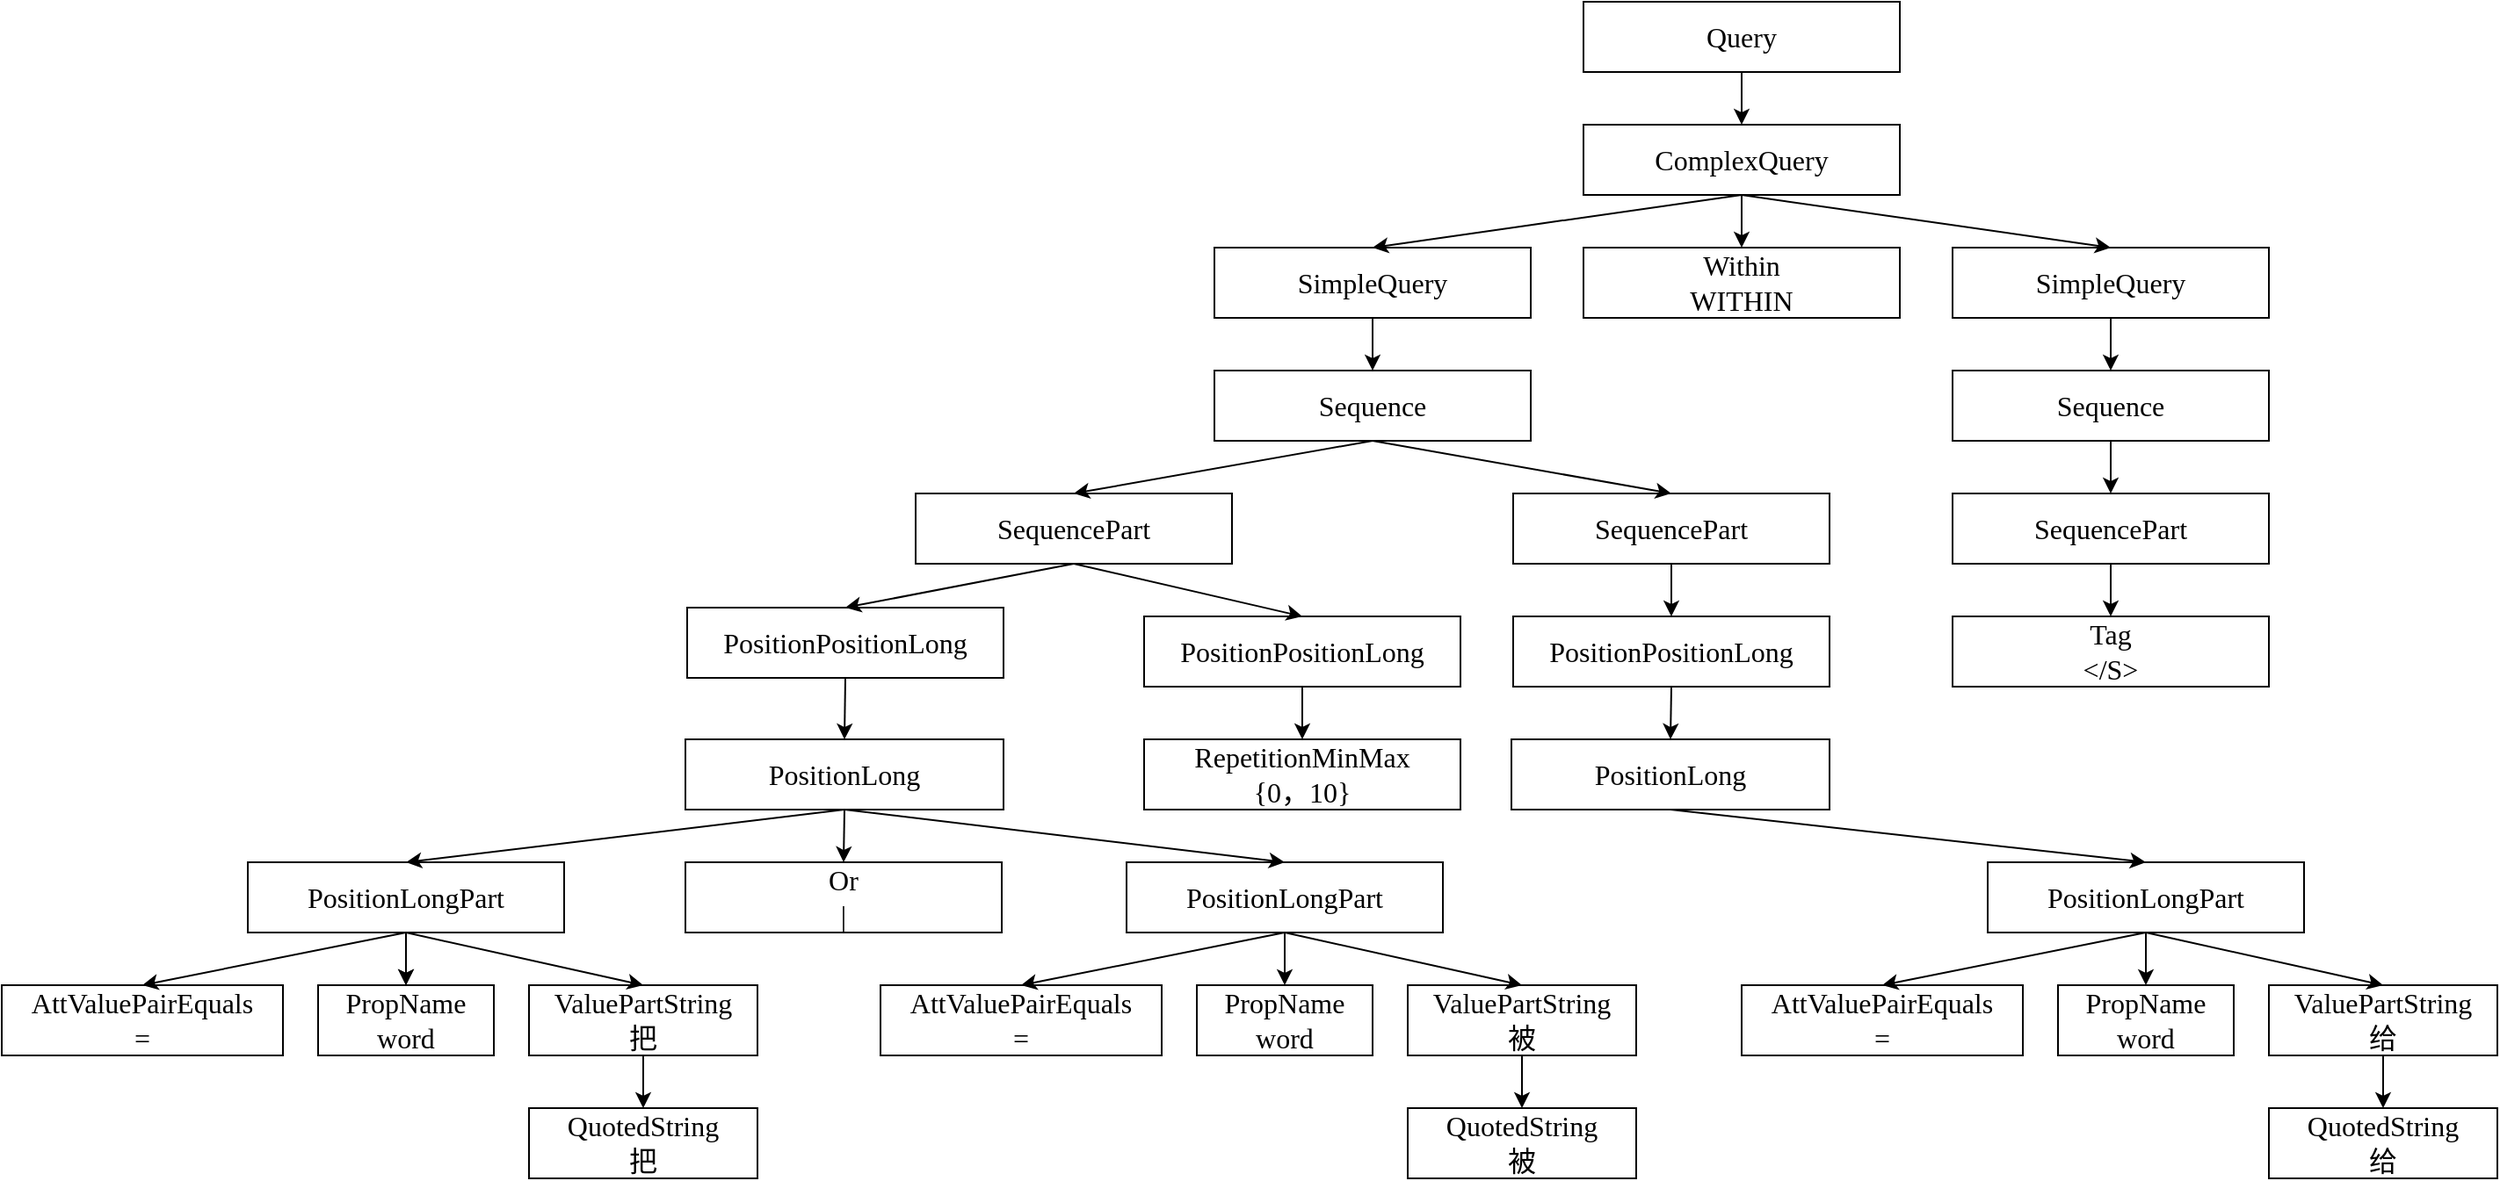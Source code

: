 <mxfile version="22.1.11" type="device">
  <diagram name="Page-1" id="10a91c8b-09ff-31b1-d368-03940ed4cc9e">
    <mxGraphModel dx="3149" dy="1196" grid="1" gridSize="10" guides="1" tooltips="1" connect="1" arrows="1" fold="1" page="1" pageScale="1" pageWidth="1100" pageHeight="850" background="none" math="0" shadow="0">
      <root>
        <mxCell id="0" />
        <mxCell id="1" parent="0" />
        <mxCell id="62893188c0fa7362-1" value="Query" style="whiteSpace=wrap;html=1;rounded=0;shadow=0;labelBackgroundColor=none;strokeWidth=1;fontFamily=Verdana;fontSize=16;align=center;strokeColor=default;" parent="1" vertex="1">
          <mxGeometry x="740" y="60" width="180" height="40" as="geometry" />
        </mxCell>
        <mxCell id="62893188c0fa7362-2" value="ComplexQuery" style="whiteSpace=wrap;html=1;rounded=0;shadow=0;labelBackgroundColor=none;strokeWidth=1;fontFamily=Verdana;fontSize=16;align=center;strokeColor=default;" parent="1" vertex="1">
          <mxGeometry x="740" y="130" width="180" height="40" as="geometry" />
        </mxCell>
        <mxCell id="62893188c0fa7362-8" value="SimpleQuery" style="whiteSpace=wrap;html=1;rounded=0;shadow=0;labelBackgroundColor=none;strokeWidth=1;fontFamily=Verdana;fontSize=16;align=center;strokeColor=default;" parent="1" vertex="1">
          <mxGeometry x="530" y="200" width="180" height="40" as="geometry" />
        </mxCell>
        <mxCell id="62893188c0fa7362-9" value="Within&lt;br style=&quot;font-size: 16px;&quot;&gt;WITHIN" style="whiteSpace=wrap;html=1;rounded=0;shadow=0;labelBackgroundColor=none;strokeWidth=1;fontFamily=Verdana;fontSize=16;align=center;strokeColor=default;" parent="1" vertex="1">
          <mxGeometry x="740" y="200" width="180" height="40" as="geometry" />
        </mxCell>
        <mxCell id="SibxhflnwdYZrCTUnabU-4" value="SimpleQuery" style="whiteSpace=wrap;html=1;rounded=0;shadow=0;labelBackgroundColor=none;strokeWidth=1;fontFamily=Verdana;fontSize=16;align=center;strokeColor=default;" parent="1" vertex="1">
          <mxGeometry x="950" y="200" width="180" height="40" as="geometry" />
        </mxCell>
        <mxCell id="SibxhflnwdYZrCTUnabU-5" value="Sequence" style="whiteSpace=wrap;html=1;rounded=0;shadow=0;labelBackgroundColor=none;strokeWidth=1;fontFamily=Verdana;fontSize=16;align=center;strokeColor=default;" parent="1" vertex="1">
          <mxGeometry x="530" y="270" width="180" height="40" as="geometry" />
        </mxCell>
        <mxCell id="SibxhflnwdYZrCTUnabU-7" value="SequencePart" style="whiteSpace=wrap;html=1;rounded=0;shadow=0;labelBackgroundColor=none;strokeWidth=1;fontFamily=Verdana;fontSize=16;align=center;strokeColor=default;" parent="1" vertex="1">
          <mxGeometry x="360" y="340" width="180" height="40" as="geometry" />
        </mxCell>
        <mxCell id="SibxhflnwdYZrCTUnabU-8" value="SequencePart" style="whiteSpace=wrap;html=1;rounded=0;shadow=0;labelBackgroundColor=none;strokeWidth=1;fontFamily=Verdana;fontSize=16;align=center;strokeColor=default;" parent="1" vertex="1">
          <mxGeometry x="700" y="340" width="180" height="40" as="geometry" />
        </mxCell>
        <mxCell id="SibxhflnwdYZrCTUnabU-10" value="PositionPositionLong" style="whiteSpace=wrap;html=1;rounded=0;shadow=0;labelBackgroundColor=none;strokeWidth=1;fontFamily=Verdana;fontSize=16;align=center;strokeColor=default;" parent="1" vertex="1">
          <mxGeometry x="230" y="405" width="180" height="40" as="geometry" />
        </mxCell>
        <mxCell id="SibxhflnwdYZrCTUnabU-11" value="PositionLong" style="whiteSpace=wrap;html=1;rounded=0;shadow=0;labelBackgroundColor=none;strokeWidth=1;fontFamily=Verdana;fontSize=16;align=center;strokeColor=default;" parent="1" vertex="1">
          <mxGeometry x="229" y="480" width="181" height="40" as="geometry" />
        </mxCell>
        <mxCell id="SibxhflnwdYZrCTUnabU-12" value="PositionLongPart" style="whiteSpace=wrap;html=1;rounded=0;shadow=0;labelBackgroundColor=none;strokeWidth=1;fontFamily=Verdana;fontSize=16;align=center;strokeColor=default;" parent="1" vertex="1">
          <mxGeometry x="-20" y="550" width="180" height="40" as="geometry" />
        </mxCell>
        <mxCell id="SibxhflnwdYZrCTUnabU-13" value="AttValuePairEquals&lt;br style=&quot;font-size: 16px;&quot;&gt;=" style="whiteSpace=wrap;html=1;rounded=0;shadow=0;labelBackgroundColor=none;strokeWidth=1;fontFamily=Verdana;fontSize=16;align=center;strokeColor=default;" parent="1" vertex="1">
          <mxGeometry x="-160" y="620" width="160" height="40" as="geometry" />
        </mxCell>
        <mxCell id="SibxhflnwdYZrCTUnabU-17" value="QuotedString&lt;br style=&quot;font-size: 16px;&quot;&gt;把" style="whiteSpace=wrap;html=1;rounded=0;shadow=0;labelBackgroundColor=none;strokeWidth=1;fontFamily=Verdana;fontSize=16;align=center;strokeColor=default;" parent="1" vertex="1">
          <mxGeometry x="140" y="690" width="130" height="40" as="geometry" />
        </mxCell>
        <mxCell id="SibxhflnwdYZrCTUnabU-18" value="ValuePartString&lt;br style=&quot;font-size: 16px;&quot;&gt;把" style="whiteSpace=wrap;html=1;rounded=0;shadow=0;labelBackgroundColor=none;strokeWidth=1;fontFamily=Verdana;fontSize=16;align=center;strokeColor=default;" parent="1" vertex="1">
          <mxGeometry x="140" y="620" width="130" height="40" as="geometry" />
        </mxCell>
        <mxCell id="SibxhflnwdYZrCTUnabU-19" value="Or&lt;br style=&quot;font-size: 16px;&quot;&gt;|" style="whiteSpace=wrap;html=1;rounded=0;shadow=0;labelBackgroundColor=none;strokeWidth=1;fontFamily=Verdana;fontSize=16;align=center;strokeColor=default;" parent="1" vertex="1">
          <mxGeometry x="229" y="550" width="180" height="40" as="geometry" />
        </mxCell>
        <mxCell id="SibxhflnwdYZrCTUnabU-25" value="Tag&lt;br style=&quot;font-size: 16px;&quot;&gt;&amp;lt;/S&amp;gt;" style="whiteSpace=wrap;html=1;rounded=0;shadow=0;labelBackgroundColor=none;strokeWidth=1;fontFamily=Verdana;fontSize=16;align=center;strokeColor=default;" parent="1" vertex="1">
          <mxGeometry x="950" y="410" width="180" height="40" as="geometry" />
        </mxCell>
        <mxCell id="SibxhflnwdYZrCTUnabU-26" value="PositionLong" style="whiteSpace=wrap;html=1;rounded=0;shadow=0;labelBackgroundColor=none;strokeWidth=1;fontFamily=Verdana;fontSize=16;align=center;strokeColor=default;" parent="1" vertex="1">
          <mxGeometry x="699" y="480" width="181" height="40" as="geometry" />
        </mxCell>
        <mxCell id="SibxhflnwdYZrCTUnabU-32" value="Sequence" style="whiteSpace=wrap;html=1;rounded=0;shadow=0;labelBackgroundColor=none;strokeWidth=1;fontFamily=Verdana;fontSize=16;align=center;strokeColor=default;" parent="1" vertex="1">
          <mxGeometry x="950" y="270" width="180" height="40" as="geometry" />
        </mxCell>
        <mxCell id="SibxhflnwdYZrCTUnabU-33" value="SequencePart" style="whiteSpace=wrap;html=1;rounded=0;shadow=0;labelBackgroundColor=none;strokeWidth=1;fontFamily=Verdana;fontSize=16;align=center;strokeColor=default;" parent="1" vertex="1">
          <mxGeometry x="950" y="340" width="180" height="40" as="geometry" />
        </mxCell>
        <mxCell id="SibxhflnwdYZrCTUnabU-34" value="PositionPositionLong" style="whiteSpace=wrap;html=1;rounded=0;shadow=0;labelBackgroundColor=none;strokeWidth=1;fontFamily=Verdana;fontSize=16;align=center;strokeColor=default;" parent="1" vertex="1">
          <mxGeometry x="700" y="410" width="180" height="40" as="geometry" />
        </mxCell>
        <mxCell id="SibxhflnwdYZrCTUnabU-36" value="" style="endArrow=classic;html=1;rounded=0;exitX=0.5;exitY=1;exitDx=0;exitDy=0;entryX=0.5;entryY=0;entryDx=0;entryDy=0;fontSize=16;strokeColor=default;" parent="1" source="62893188c0fa7362-1" target="62893188c0fa7362-2" edge="1">
          <mxGeometry width="50" height="50" relative="1" as="geometry">
            <mxPoint x="480" y="200" as="sourcePoint" />
            <mxPoint x="530" y="150" as="targetPoint" />
          </mxGeometry>
        </mxCell>
        <mxCell id="SibxhflnwdYZrCTUnabU-37" value="" style="endArrow=classic;html=1;rounded=0;exitX=0.5;exitY=1;exitDx=0;exitDy=0;entryX=0.5;entryY=0;entryDx=0;entryDy=0;fontSize=16;strokeColor=default;" parent="1" source="62893188c0fa7362-2" target="SibxhflnwdYZrCTUnabU-4" edge="1">
          <mxGeometry width="50" height="50" relative="1" as="geometry">
            <mxPoint x="810" y="110" as="sourcePoint" />
            <mxPoint x="1000" y="230" as="targetPoint" />
          </mxGeometry>
        </mxCell>
        <mxCell id="SibxhflnwdYZrCTUnabU-38" value="" style="endArrow=classic;html=1;rounded=0;entryX=0.5;entryY=0;entryDx=0;entryDy=0;exitX=0.5;exitY=1;exitDx=0;exitDy=0;fontSize=16;strokeColor=default;" parent="1" source="62893188c0fa7362-2" target="62893188c0fa7362-9" edge="1">
          <mxGeometry width="50" height="50" relative="1" as="geometry">
            <mxPoint x="1060" y="130" as="sourcePoint" />
            <mxPoint x="1025" y="240" as="targetPoint" />
          </mxGeometry>
        </mxCell>
        <mxCell id="SibxhflnwdYZrCTUnabU-39" value="" style="endArrow=classic;html=1;rounded=0;exitX=0.5;exitY=1;exitDx=0;exitDy=0;entryX=0.5;entryY=0;entryDx=0;entryDy=0;fontSize=16;strokeColor=default;" parent="1" source="62893188c0fa7362-2" target="62893188c0fa7362-8" edge="1">
          <mxGeometry width="50" height="50" relative="1" as="geometry">
            <mxPoint x="810" y="190" as="sourcePoint" />
            <mxPoint x="1025" y="240" as="targetPoint" />
          </mxGeometry>
        </mxCell>
        <mxCell id="SibxhflnwdYZrCTUnabU-40" value="" style="endArrow=classic;html=1;rounded=0;exitX=0.5;exitY=1;exitDx=0;exitDy=0;entryX=0.5;entryY=0;entryDx=0;entryDy=0;fontSize=16;strokeColor=default;" parent="1" source="62893188c0fa7362-8" target="SibxhflnwdYZrCTUnabU-5" edge="1">
          <mxGeometry width="50" height="50" relative="1" as="geometry">
            <mxPoint x="810" y="190" as="sourcePoint" />
            <mxPoint x="595" y="240" as="targetPoint" />
          </mxGeometry>
        </mxCell>
        <mxCell id="SibxhflnwdYZrCTUnabU-41" value="PositionPositionLong" style="whiteSpace=wrap;html=1;rounded=0;shadow=0;labelBackgroundColor=none;strokeWidth=1;fontFamily=Verdana;fontSize=16;align=center;strokeColor=default;" parent="1" vertex="1">
          <mxGeometry x="490" y="410" width="180" height="40" as="geometry" />
        </mxCell>
        <mxCell id="SibxhflnwdYZrCTUnabU-42" value="" style="endArrow=classic;html=1;rounded=0;exitX=0.5;exitY=1;exitDx=0;exitDy=0;entryX=0.5;entryY=0;entryDx=0;entryDy=0;fontSize=16;strokeColor=default;" parent="1" source="SibxhflnwdYZrCTUnabU-4" target="SibxhflnwdYZrCTUnabU-32" edge="1">
          <mxGeometry width="50" height="50" relative="1" as="geometry">
            <mxPoint x="810" y="190" as="sourcePoint" />
            <mxPoint x="595" y="240" as="targetPoint" />
          </mxGeometry>
        </mxCell>
        <mxCell id="SibxhflnwdYZrCTUnabU-47" value="" style="endArrow=classic;html=1;rounded=0;exitX=0.5;exitY=1;exitDx=0;exitDy=0;entryX=0.5;entryY=0;entryDx=0;entryDy=0;fontSize=16;strokeColor=default;" parent="1" source="SibxhflnwdYZrCTUnabU-5" target="SibxhflnwdYZrCTUnabU-7" edge="1">
          <mxGeometry width="50" height="50" relative="1" as="geometry">
            <mxPoint x="810" y="190" as="sourcePoint" />
            <mxPoint x="595" y="240" as="targetPoint" />
          </mxGeometry>
        </mxCell>
        <mxCell id="SibxhflnwdYZrCTUnabU-48" value="" style="endArrow=classic;html=1;rounded=0;exitX=0.5;exitY=1;exitDx=0;exitDy=0;entryX=0.5;entryY=0;entryDx=0;entryDy=0;fontSize=16;strokeColor=default;" parent="1" source="SibxhflnwdYZrCTUnabU-7" target="SibxhflnwdYZrCTUnabU-10" edge="1">
          <mxGeometry width="50" height="50" relative="1" as="geometry">
            <mxPoint x="595" y="350" as="sourcePoint" />
            <mxPoint x="445" y="400" as="targetPoint" />
          </mxGeometry>
        </mxCell>
        <mxCell id="SibxhflnwdYZrCTUnabU-49" value="" style="endArrow=classic;html=1;rounded=0;exitX=0.5;exitY=1;exitDx=0;exitDy=0;entryX=0.5;entryY=0;entryDx=0;entryDy=0;fontSize=16;strokeColor=default;" parent="1" source="SibxhflnwdYZrCTUnabU-7" target="SibxhflnwdYZrCTUnabU-41" edge="1">
          <mxGeometry width="50" height="50" relative="1" as="geometry">
            <mxPoint x="445" y="440" as="sourcePoint" />
            <mxPoint x="311" y="470" as="targetPoint" />
          </mxGeometry>
        </mxCell>
        <mxCell id="SibxhflnwdYZrCTUnabU-50" value="" style="endArrow=classic;html=1;rounded=0;exitX=0.5;exitY=1;exitDx=0;exitDy=0;entryX=0.5;entryY=0;entryDx=0;entryDy=0;fontSize=16;strokeColor=default;" parent="1" source="SibxhflnwdYZrCTUnabU-5" target="SibxhflnwdYZrCTUnabU-8" edge="1">
          <mxGeometry width="50" height="50" relative="1" as="geometry">
            <mxPoint x="595" y="350" as="sourcePoint" />
            <mxPoint x="445" y="400" as="targetPoint" />
          </mxGeometry>
        </mxCell>
        <mxCell id="SibxhflnwdYZrCTUnabU-53" value="" style="endArrow=classic;html=1;rounded=0;exitX=0.5;exitY=1;exitDx=0;exitDy=0;entryX=0.5;entryY=0;entryDx=0;entryDy=0;fontSize=16;strokeColor=default;" parent="1" source="SibxhflnwdYZrCTUnabU-34" target="SibxhflnwdYZrCTUnabU-26" edge="1">
          <mxGeometry width="50" height="50" relative="1" as="geometry">
            <mxPoint x="445" y="440" as="sourcePoint" />
            <mxPoint x="561" y="470" as="targetPoint" />
          </mxGeometry>
        </mxCell>
        <mxCell id="SibxhflnwdYZrCTUnabU-56" value="" style="endArrow=classic;html=1;rounded=0;exitX=0.5;exitY=1;exitDx=0;exitDy=0;entryX=0.5;entryY=0;entryDx=0;entryDy=0;fontSize=16;strokeColor=default;" parent="1" source="SibxhflnwdYZrCTUnabU-12" target="SibxhflnwdYZrCTUnabU-15" edge="1">
          <mxGeometry width="50" height="50" relative="1" as="geometry">
            <mxPoint x="285" y="440" as="sourcePoint" />
            <mxPoint x="121" y="490" as="targetPoint" />
          </mxGeometry>
        </mxCell>
        <mxCell id="SibxhflnwdYZrCTUnabU-57" value="" style="endArrow=classic;html=1;rounded=0;exitX=0.5;exitY=1;exitDx=0;exitDy=0;entryX=0.5;entryY=0;entryDx=0;entryDy=0;fontSize=16;strokeColor=default;" parent="1" source="SibxhflnwdYZrCTUnabU-18" target="SibxhflnwdYZrCTUnabU-17" edge="1">
          <mxGeometry width="50" height="50" relative="1" as="geometry">
            <mxPoint x="-35" y="700" as="sourcePoint" />
            <mxPoint x="-40" y="730" as="targetPoint" />
          </mxGeometry>
        </mxCell>
        <mxCell id="SibxhflnwdYZrCTUnabU-58" value="" style="endArrow=classic;html=1;rounded=0;exitX=0.5;exitY=1;exitDx=0;exitDy=0;entryX=0.5;entryY=0;entryDx=0;entryDy=0;fontSize=16;strokeColor=default;" parent="1" source="SibxhflnwdYZrCTUnabU-12" target="SibxhflnwdYZrCTUnabU-18" edge="1">
          <mxGeometry width="50" height="50" relative="1" as="geometry">
            <mxPoint x="-40" y="690" as="sourcePoint" />
            <mxPoint x="-40" y="730" as="targetPoint" />
          </mxGeometry>
        </mxCell>
        <mxCell id="SibxhflnwdYZrCTUnabU-59" value="" style="endArrow=classic;html=1;rounded=0;exitX=0.5;exitY=1;exitDx=0;exitDy=0;entryX=0.5;entryY=0;entryDx=0;entryDy=0;fontSize=16;strokeColor=default;" parent="1" source="SibxhflnwdYZrCTUnabU-12" target="SibxhflnwdYZrCTUnabU-13" edge="1">
          <mxGeometry width="50" height="50" relative="1" as="geometry">
            <mxPoint x="-40" y="690" as="sourcePoint" />
            <mxPoint x="142" y="730" as="targetPoint" />
          </mxGeometry>
        </mxCell>
        <mxCell id="SibxhflnwdYZrCTUnabU-60" value="" style="endArrow=classic;html=1;rounded=0;exitX=0.5;exitY=1;exitDx=0;exitDy=0;entryX=0.5;entryY=0;entryDx=0;entryDy=0;fontSize=16;strokeColor=default;" parent="1" source="SibxhflnwdYZrCTUnabU-10" target="SibxhflnwdYZrCTUnabU-11" edge="1">
          <mxGeometry width="50" height="50" relative="1" as="geometry">
            <mxPoint x="300" y="560" as="sourcePoint" />
            <mxPoint x="350" y="510" as="targetPoint" />
          </mxGeometry>
        </mxCell>
        <mxCell id="SibxhflnwdYZrCTUnabU-61" value="" style="endArrow=classic;html=1;rounded=0;exitX=0.5;exitY=1;exitDx=0;exitDy=0;entryX=0.5;entryY=0;entryDx=0;entryDy=0;fontSize=16;strokeColor=default;" parent="1" source="SibxhflnwdYZrCTUnabU-11" target="SibxhflnwdYZrCTUnabU-12" edge="1">
          <mxGeometry width="50" height="50" relative="1" as="geometry">
            <mxPoint x="241" y="510" as="sourcePoint" />
            <mxPoint x="241" y="550" as="targetPoint" />
          </mxGeometry>
        </mxCell>
        <mxCell id="SibxhflnwdYZrCTUnabU-62" value="" style="endArrow=classic;html=1;rounded=0;exitX=0.5;exitY=1;exitDx=0;exitDy=0;entryX=0.5;entryY=0;entryDx=0;entryDy=0;fontSize=16;strokeColor=default;" parent="1" source="SibxhflnwdYZrCTUnabU-11" target="SibxhflnwdYZrCTUnabU-19" edge="1">
          <mxGeometry width="50" height="50" relative="1" as="geometry">
            <mxPoint x="241" y="590" as="sourcePoint" />
            <mxPoint y="650" as="targetPoint" />
          </mxGeometry>
        </mxCell>
        <mxCell id="SibxhflnwdYZrCTUnabU-63" value="PositionLongPart" style="whiteSpace=wrap;html=1;rounded=0;shadow=0;labelBackgroundColor=none;strokeWidth=1;fontFamily=Verdana;fontSize=16;align=center;strokeColor=default;" parent="1" vertex="1">
          <mxGeometry x="480" y="550" width="180" height="40" as="geometry" />
        </mxCell>
        <mxCell id="SibxhflnwdYZrCTUnabU-64" value="AttValuePairEquals&lt;br style=&quot;font-size: 16px;&quot;&gt;=" style="whiteSpace=wrap;html=1;rounded=0;shadow=0;labelBackgroundColor=none;strokeWidth=1;fontFamily=Verdana;fontSize=16;align=center;strokeColor=default;" parent="1" vertex="1">
          <mxGeometry x="340" y="620" width="160" height="40" as="geometry" />
        </mxCell>
        <mxCell id="SibxhflnwdYZrCTUnabU-65" value="PropName&lt;br style=&quot;font-size: 16px;&quot;&gt;word" style="whiteSpace=wrap;html=1;rounded=0;shadow=0;labelBackgroundColor=none;strokeWidth=1;fontFamily=Verdana;fontSize=16;align=center;strokeColor=default;" parent="1" vertex="1">
          <mxGeometry x="520" y="620" width="100" height="40" as="geometry" />
        </mxCell>
        <mxCell id="SibxhflnwdYZrCTUnabU-66" value="QuotedString&lt;br style=&quot;font-size: 16px;&quot;&gt;被" style="whiteSpace=wrap;html=1;rounded=0;shadow=0;labelBackgroundColor=none;strokeWidth=1;fontFamily=Verdana;fontSize=16;align=center;strokeColor=default;" parent="1" vertex="1">
          <mxGeometry x="640" y="690" width="130" height="40" as="geometry" />
        </mxCell>
        <mxCell id="SibxhflnwdYZrCTUnabU-67" value="ValuePartString&lt;br style=&quot;font-size: 16px;&quot;&gt;被" style="whiteSpace=wrap;html=1;rounded=0;shadow=0;labelBackgroundColor=none;strokeWidth=1;fontFamily=Verdana;fontSize=16;align=center;strokeColor=default;" parent="1" vertex="1">
          <mxGeometry x="640" y="620" width="130" height="40" as="geometry" />
        </mxCell>
        <mxCell id="SibxhflnwdYZrCTUnabU-68" value="" style="endArrow=classic;html=1;rounded=0;exitX=0.5;exitY=1;exitDx=0;exitDy=0;entryX=0.5;entryY=0;entryDx=0;entryDy=0;fontSize=16;strokeColor=default;" parent="1" source="SibxhflnwdYZrCTUnabU-63" target="SibxhflnwdYZrCTUnabU-65" edge="1">
          <mxGeometry width="50" height="50" relative="1" as="geometry">
            <mxPoint x="490.5" y="630.0" as="sourcePoint" />
            <mxPoint x="691.5" y="530" as="targetPoint" />
          </mxGeometry>
        </mxCell>
        <mxCell id="SibxhflnwdYZrCTUnabU-69" value="" style="endArrow=classic;html=1;rounded=0;exitX=0.5;exitY=1;exitDx=0;exitDy=0;entryX=0.5;entryY=0;entryDx=0;entryDy=0;fontSize=16;strokeColor=default;" parent="1" source="SibxhflnwdYZrCTUnabU-67" target="SibxhflnwdYZrCTUnabU-66" edge="1">
          <mxGeometry width="50" height="50" relative="1" as="geometry">
            <mxPoint x="565" y="700" as="sourcePoint" />
            <mxPoint x="560" y="730" as="targetPoint" />
          </mxGeometry>
        </mxCell>
        <mxCell id="SibxhflnwdYZrCTUnabU-70" value="" style="endArrow=classic;html=1;rounded=0;exitX=0.5;exitY=1;exitDx=0;exitDy=0;entryX=0.5;entryY=0;entryDx=0;entryDy=0;fontSize=16;strokeColor=default;" parent="1" source="SibxhflnwdYZrCTUnabU-63" target="SibxhflnwdYZrCTUnabU-67" edge="1">
          <mxGeometry width="50" height="50" relative="1" as="geometry">
            <mxPoint x="560" y="690" as="sourcePoint" />
            <mxPoint x="560" y="730" as="targetPoint" />
          </mxGeometry>
        </mxCell>
        <mxCell id="SibxhflnwdYZrCTUnabU-71" value="" style="endArrow=classic;html=1;rounded=0;exitX=0.5;exitY=1;exitDx=0;exitDy=0;entryX=0.5;entryY=0;entryDx=0;entryDy=0;fontSize=16;strokeColor=default;" parent="1" source="SibxhflnwdYZrCTUnabU-63" target="SibxhflnwdYZrCTUnabU-64" edge="1">
          <mxGeometry width="50" height="50" relative="1" as="geometry">
            <mxPoint x="560" y="690" as="sourcePoint" />
            <mxPoint x="742" y="730" as="targetPoint" />
          </mxGeometry>
        </mxCell>
        <mxCell id="SibxhflnwdYZrCTUnabU-72" value="" style="endArrow=classic;html=1;rounded=0;exitX=0.5;exitY=1;exitDx=0;exitDy=0;entryX=0.5;entryY=0;entryDx=0;entryDy=0;fontSize=16;strokeColor=default;" parent="1" source="SibxhflnwdYZrCTUnabU-11" target="SibxhflnwdYZrCTUnabU-63" edge="1">
          <mxGeometry width="50" height="50" relative="1" as="geometry">
            <mxPoint x="241" y="590" as="sourcePoint" />
            <mxPoint x="-40" y="650" as="targetPoint" />
          </mxGeometry>
        </mxCell>
        <mxCell id="SibxhflnwdYZrCTUnabU-73" value="PositionLongPart" style="whiteSpace=wrap;html=1;rounded=0;shadow=0;labelBackgroundColor=none;strokeWidth=1;fontFamily=Verdana;fontSize=16;align=center;strokeColor=default;" parent="1" vertex="1">
          <mxGeometry x="970" y="550" width="180" height="40" as="geometry" />
        </mxCell>
        <mxCell id="SibxhflnwdYZrCTUnabU-74" value="AttValuePairEquals&lt;br style=&quot;font-size: 16px;&quot;&gt;=" style="whiteSpace=wrap;html=1;rounded=0;shadow=0;labelBackgroundColor=none;strokeWidth=1;fontFamily=Verdana;fontSize=16;align=center;strokeColor=default;" parent="1" vertex="1">
          <mxGeometry x="830" y="620" width="160" height="40" as="geometry" />
        </mxCell>
        <mxCell id="SibxhflnwdYZrCTUnabU-75" value="PropName&lt;br style=&quot;font-size: 16px;&quot;&gt;word" style="whiteSpace=wrap;html=1;rounded=0;shadow=0;labelBackgroundColor=none;strokeWidth=1;fontFamily=Verdana;fontSize=16;align=center;strokeColor=default;" parent="1" vertex="1">
          <mxGeometry x="1010" y="620" width="100" height="40" as="geometry" />
        </mxCell>
        <mxCell id="SibxhflnwdYZrCTUnabU-76" value="QuotedString&lt;br style=&quot;font-size: 16px;&quot;&gt;给" style="whiteSpace=wrap;html=1;rounded=0;shadow=0;labelBackgroundColor=none;strokeWidth=1;fontFamily=Verdana;fontSize=16;align=center;strokeColor=default;" parent="1" vertex="1">
          <mxGeometry x="1130" y="690" width="130" height="40" as="geometry" />
        </mxCell>
        <mxCell id="SibxhflnwdYZrCTUnabU-77" value="ValuePartString&lt;br style=&quot;font-size: 16px;&quot;&gt;给" style="whiteSpace=wrap;html=1;rounded=0;shadow=0;labelBackgroundColor=none;strokeWidth=1;fontFamily=Verdana;fontSize=16;align=center;strokeColor=default;" parent="1" vertex="1">
          <mxGeometry x="1130" y="620" width="130" height="40" as="geometry" />
        </mxCell>
        <mxCell id="SibxhflnwdYZrCTUnabU-78" value="" style="endArrow=classic;html=1;rounded=0;exitX=0.5;exitY=1;exitDx=0;exitDy=0;entryX=0.5;entryY=0;entryDx=0;entryDy=0;fontSize=16;strokeColor=default;" parent="1" source="SibxhflnwdYZrCTUnabU-73" target="SibxhflnwdYZrCTUnabU-75" edge="1">
          <mxGeometry width="50" height="50" relative="1" as="geometry">
            <mxPoint x="1475" y="440" as="sourcePoint" />
            <mxPoint x="1311" y="490" as="targetPoint" />
          </mxGeometry>
        </mxCell>
        <mxCell id="SibxhflnwdYZrCTUnabU-79" value="" style="endArrow=classic;html=1;rounded=0;exitX=0.5;exitY=1;exitDx=0;exitDy=0;entryX=0.5;entryY=0;entryDx=0;entryDy=0;fontSize=16;strokeColor=default;" parent="1" source="SibxhflnwdYZrCTUnabU-77" target="SibxhflnwdYZrCTUnabU-76" edge="1">
          <mxGeometry width="50" height="50" relative="1" as="geometry">
            <mxPoint x="1155" y="700" as="sourcePoint" />
            <mxPoint x="1150" y="730" as="targetPoint" />
          </mxGeometry>
        </mxCell>
        <mxCell id="SibxhflnwdYZrCTUnabU-80" value="" style="endArrow=classic;html=1;rounded=0;exitX=0.5;exitY=1;exitDx=0;exitDy=0;entryX=0.5;entryY=0;entryDx=0;entryDy=0;fontSize=16;strokeColor=default;" parent="1" source="SibxhflnwdYZrCTUnabU-73" target="SibxhflnwdYZrCTUnabU-77" edge="1">
          <mxGeometry width="50" height="50" relative="1" as="geometry">
            <mxPoint x="1150" y="690" as="sourcePoint" />
            <mxPoint x="1150" y="730" as="targetPoint" />
          </mxGeometry>
        </mxCell>
        <mxCell id="SibxhflnwdYZrCTUnabU-81" value="" style="endArrow=classic;html=1;rounded=0;exitX=0.5;exitY=1;exitDx=0;exitDy=0;entryX=0.5;entryY=0;entryDx=0;entryDy=0;fontSize=16;strokeColor=default;" parent="1" source="SibxhflnwdYZrCTUnabU-73" target="SibxhflnwdYZrCTUnabU-74" edge="1">
          <mxGeometry width="50" height="50" relative="1" as="geometry">
            <mxPoint x="1150" y="690" as="sourcePoint" />
            <mxPoint x="1332" y="730" as="targetPoint" />
          </mxGeometry>
        </mxCell>
        <mxCell id="SibxhflnwdYZrCTUnabU-54" value="" style="endArrow=classic;html=1;rounded=0;exitX=0.5;exitY=1;exitDx=0;exitDy=0;entryX=0.5;entryY=0;entryDx=0;entryDy=0;fontSize=16;strokeColor=default;" parent="1" source="SibxhflnwdYZrCTUnabU-26" target="SibxhflnwdYZrCTUnabU-73" edge="1">
          <mxGeometry width="50" height="50" relative="1" as="geometry">
            <mxPoint x="990" y="560" as="sourcePoint" />
            <mxPoint x="1490.5" y="640" as="targetPoint" />
          </mxGeometry>
        </mxCell>
        <mxCell id="SibxhflnwdYZrCTUnabU-82" value="RepetitionMinMax&lt;br style=&quot;font-size: 16px;&quot;&gt;{0，10}" style="whiteSpace=wrap;html=1;rounded=0;shadow=0;labelBackgroundColor=none;strokeWidth=1;fontFamily=Verdana;fontSize=16;align=center;strokeColor=default;" parent="1" vertex="1">
          <mxGeometry x="490" y="480" width="180" height="40" as="geometry" />
        </mxCell>
        <mxCell id="SibxhflnwdYZrCTUnabU-83" value="" style="endArrow=classic;html=1;rounded=0;exitX=0.5;exitY=1;exitDx=0;exitDy=0;entryX=0.5;entryY=0;entryDx=0;entryDy=0;fontSize=16;strokeColor=default;" parent="1" source="SibxhflnwdYZrCTUnabU-41" target="SibxhflnwdYZrCTUnabU-82" edge="1">
          <mxGeometry width="50" height="50" relative="1" as="geometry">
            <mxPoint x="240" y="510" as="sourcePoint" />
            <mxPoint x="240" y="550" as="targetPoint" />
          </mxGeometry>
        </mxCell>
        <mxCell id="tqCQRJ29Dr9J153NYBZo-1" value="" style="endArrow=classic;html=1;rounded=0;exitX=0.5;exitY=1;exitDx=0;exitDy=0;entryX=0.5;entryY=0;entryDx=0;entryDy=0;" edge="1" parent="1" source="SibxhflnwdYZrCTUnabU-32" target="SibxhflnwdYZrCTUnabU-33">
          <mxGeometry width="50" height="50" relative="1" as="geometry">
            <mxPoint x="700" y="580" as="sourcePoint" />
            <mxPoint x="750" y="530" as="targetPoint" />
          </mxGeometry>
        </mxCell>
        <mxCell id="tqCQRJ29Dr9J153NYBZo-3" value="" style="endArrow=classic;html=1;rounded=0;exitX=0.5;exitY=1;exitDx=0;exitDy=0;entryX=0.5;entryY=0;entryDx=0;entryDy=0;" edge="1" parent="1" source="SibxhflnwdYZrCTUnabU-33" target="SibxhflnwdYZrCTUnabU-25">
          <mxGeometry width="50" height="50" relative="1" as="geometry">
            <mxPoint x="150" y="300" as="sourcePoint" />
            <mxPoint x="200" y="250" as="targetPoint" />
          </mxGeometry>
        </mxCell>
        <mxCell id="tqCQRJ29Dr9J153NYBZo-5" value="" style="endArrow=classic;html=1;rounded=0;exitX=0.5;exitY=1;exitDx=0;exitDy=0;entryX=0.5;entryY=0;entryDx=0;entryDy=0;" edge="1" parent="1" source="SibxhflnwdYZrCTUnabU-8" target="SibxhflnwdYZrCTUnabU-34">
          <mxGeometry width="50" height="50" relative="1" as="geometry">
            <mxPoint x="-70" y="410" as="sourcePoint" />
            <mxPoint x="-20" y="360" as="targetPoint" />
          </mxGeometry>
        </mxCell>
        <mxCell id="tqCQRJ29Dr9J153NYBZo-12" value="" style="endArrow=classic;html=1;rounded=0;exitX=0.5;exitY=1;exitDx=0;exitDy=0;entryX=0.5;entryY=0;entryDx=0;entryDy=0;fontSize=16;strokeColor=default;" edge="1" parent="1" source="SibxhflnwdYZrCTUnabU-12" target="SibxhflnwdYZrCTUnabU-15">
          <mxGeometry width="50" height="50" relative="1" as="geometry">
            <mxPoint x="120" y="590" as="sourcePoint" />
            <mxPoint x="-240" y="720" as="targetPoint" />
          </mxGeometry>
        </mxCell>
        <mxCell id="SibxhflnwdYZrCTUnabU-15" value="PropName&lt;br style=&quot;font-size: 16px;&quot;&gt;word" style="whiteSpace=wrap;html=1;rounded=0;shadow=0;labelBackgroundColor=none;strokeWidth=1;fontFamily=Verdana;fontSize=16;align=center;strokeColor=default;" parent="1" vertex="1">
          <mxGeometry x="20" y="620" width="100" height="40" as="geometry" />
        </mxCell>
      </root>
    </mxGraphModel>
  </diagram>
</mxfile>
